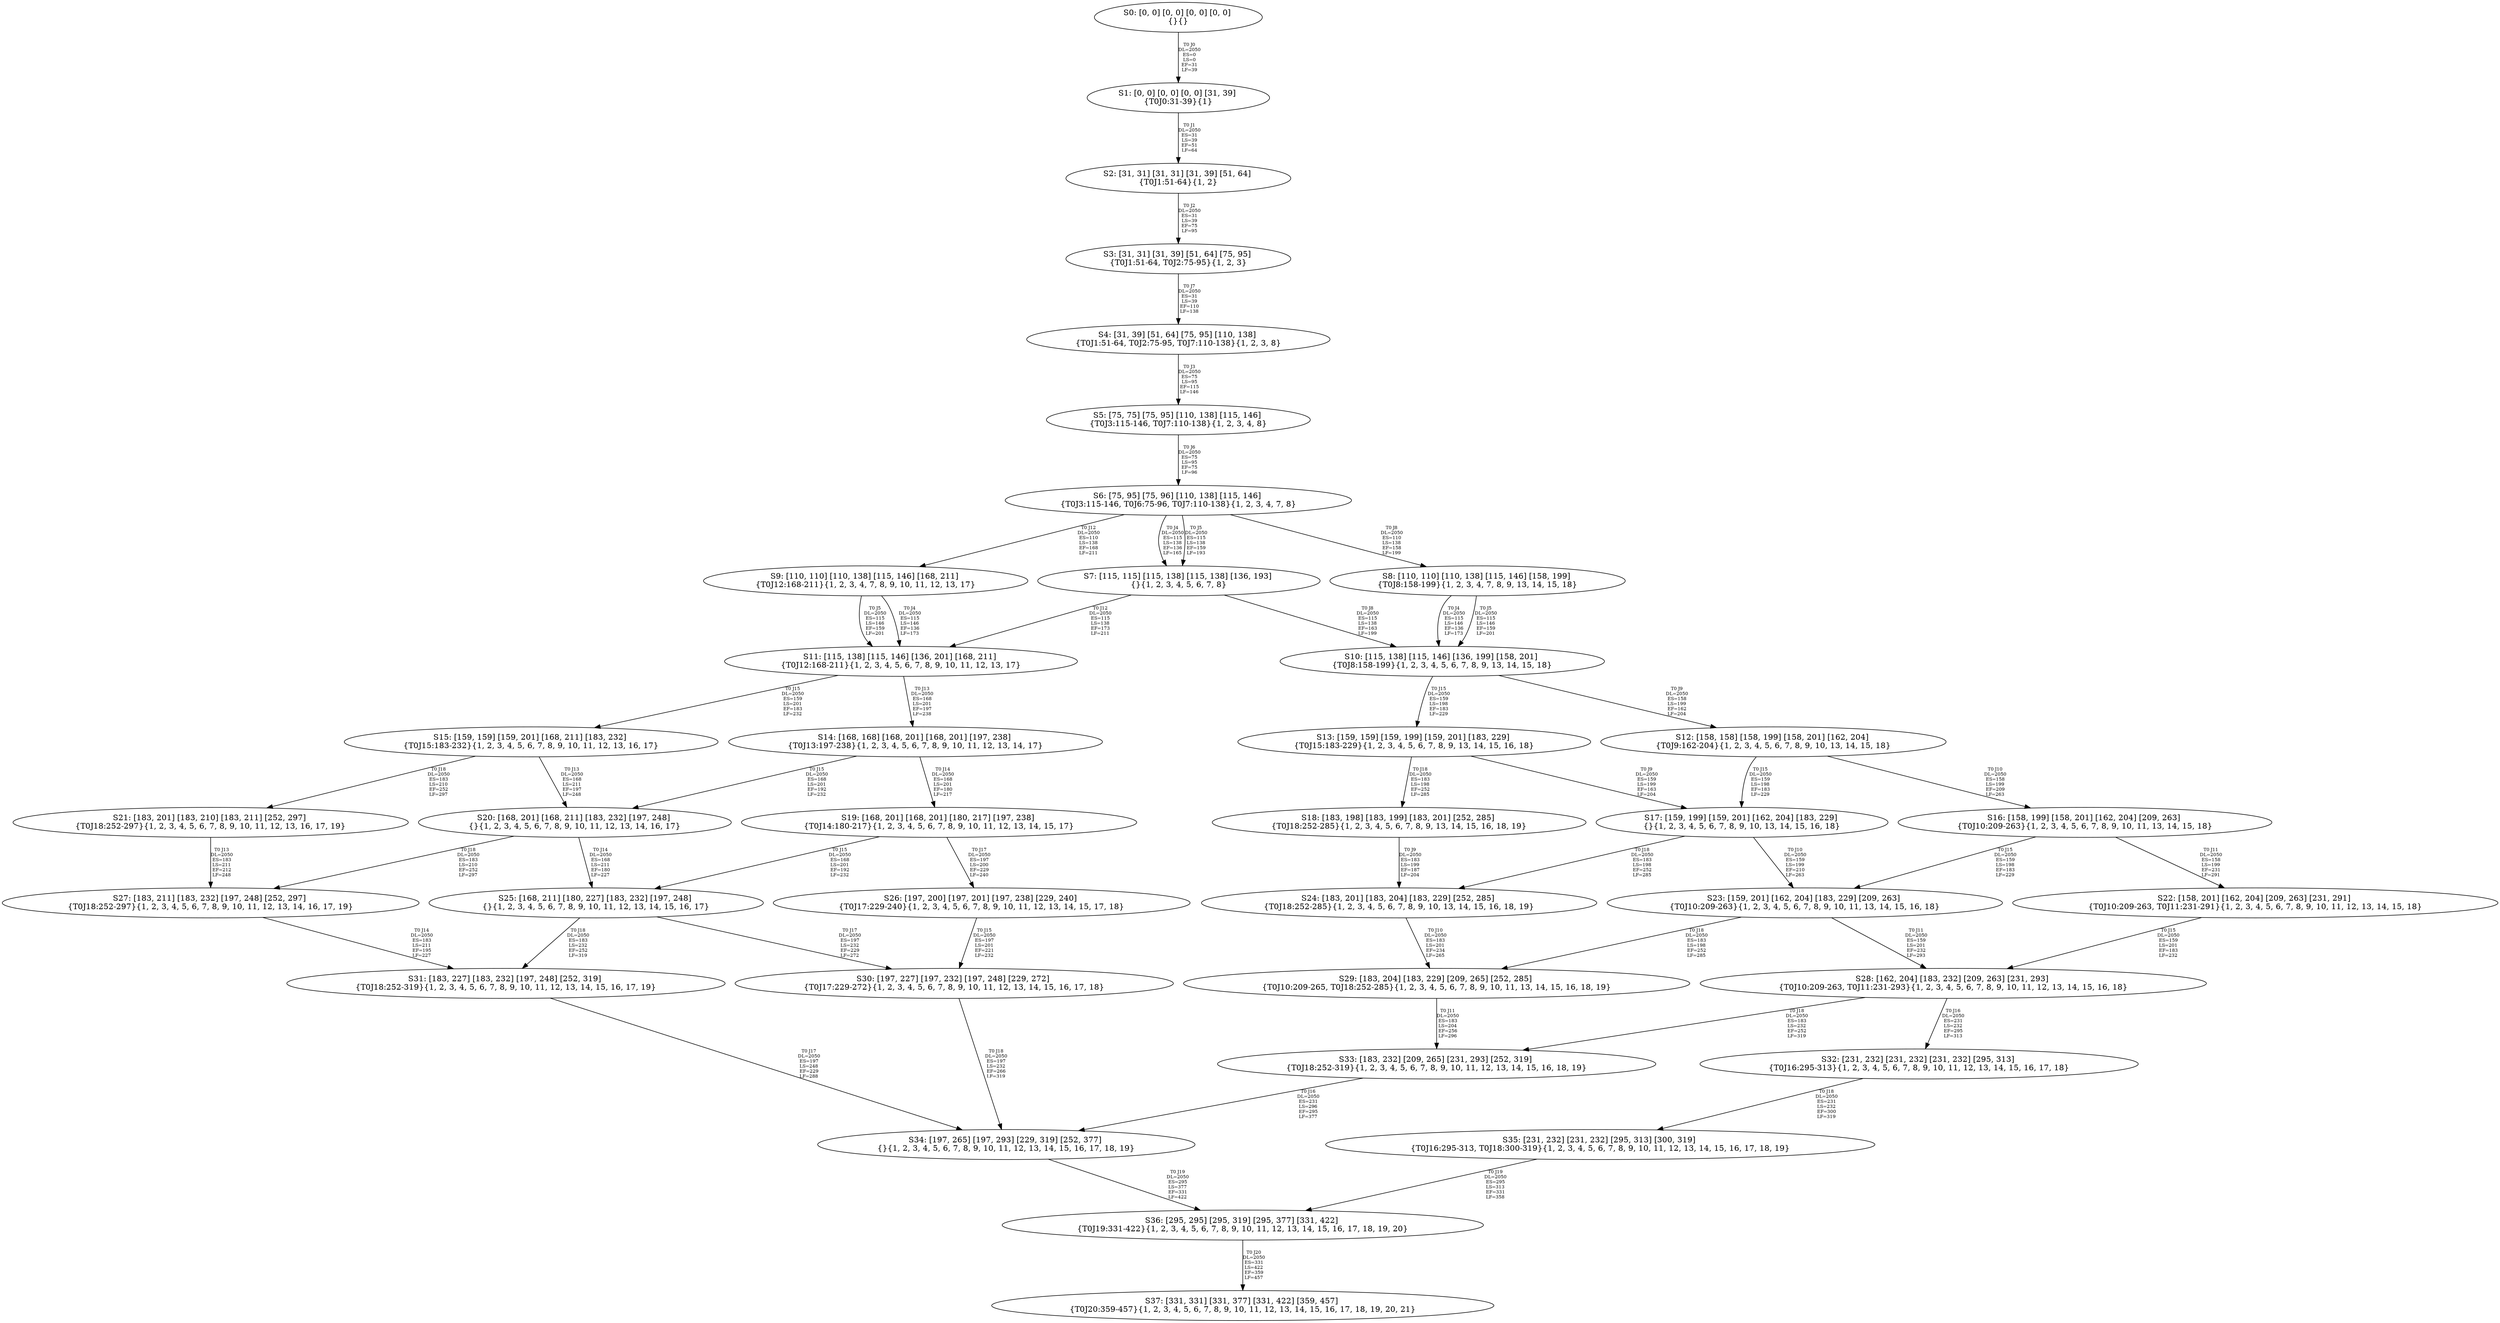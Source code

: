 digraph {
	S0[label="S0: [0, 0] [0, 0] [0, 0] [0, 0] \n{}{}"];
	S1[label="S1: [0, 0] [0, 0] [0, 0] [31, 39] \n{T0J0:31-39}{1}"];
	S2[label="S2: [31, 31] [31, 31] [31, 39] [51, 64] \n{T0J1:51-64}{1, 2}"];
	S3[label="S3: [31, 31] [31, 39] [51, 64] [75, 95] \n{T0J1:51-64, T0J2:75-95}{1, 2, 3}"];
	S4[label="S4: [31, 39] [51, 64] [75, 95] [110, 138] \n{T0J1:51-64, T0J2:75-95, T0J7:110-138}{1, 2, 3, 8}"];
	S5[label="S5: [75, 75] [75, 95] [110, 138] [115, 146] \n{T0J3:115-146, T0J7:110-138}{1, 2, 3, 4, 8}"];
	S6[label="S6: [75, 95] [75, 96] [110, 138] [115, 146] \n{T0J3:115-146, T0J6:75-96, T0J7:110-138}{1, 2, 3, 4, 7, 8}"];
	S7[label="S7: [115, 115] [115, 138] [115, 138] [136, 193] \n{}{1, 2, 3, 4, 5, 6, 7, 8}"];
	S8[label="S8: [110, 110] [110, 138] [115, 146] [158, 199] \n{T0J8:158-199}{1, 2, 3, 4, 7, 8, 9, 13, 14, 15, 18}"];
	S9[label="S9: [110, 110] [110, 138] [115, 146] [168, 211] \n{T0J12:168-211}{1, 2, 3, 4, 7, 8, 9, 10, 11, 12, 13, 17}"];
	S10[label="S10: [115, 138] [115, 146] [136, 199] [158, 201] \n{T0J8:158-199}{1, 2, 3, 4, 5, 6, 7, 8, 9, 13, 14, 15, 18}"];
	S11[label="S11: [115, 138] [115, 146] [136, 201] [168, 211] \n{T0J12:168-211}{1, 2, 3, 4, 5, 6, 7, 8, 9, 10, 11, 12, 13, 17}"];
	S12[label="S12: [158, 158] [158, 199] [158, 201] [162, 204] \n{T0J9:162-204}{1, 2, 3, 4, 5, 6, 7, 8, 9, 10, 13, 14, 15, 18}"];
	S13[label="S13: [159, 159] [159, 199] [159, 201] [183, 229] \n{T0J15:183-229}{1, 2, 3, 4, 5, 6, 7, 8, 9, 13, 14, 15, 16, 18}"];
	S14[label="S14: [168, 168] [168, 201] [168, 201] [197, 238] \n{T0J13:197-238}{1, 2, 3, 4, 5, 6, 7, 8, 9, 10, 11, 12, 13, 14, 17}"];
	S15[label="S15: [159, 159] [159, 201] [168, 211] [183, 232] \n{T0J15:183-232}{1, 2, 3, 4, 5, 6, 7, 8, 9, 10, 11, 12, 13, 16, 17}"];
	S16[label="S16: [158, 199] [158, 201] [162, 204] [209, 263] \n{T0J10:209-263}{1, 2, 3, 4, 5, 6, 7, 8, 9, 10, 11, 13, 14, 15, 18}"];
	S17[label="S17: [159, 199] [159, 201] [162, 204] [183, 229] \n{}{1, 2, 3, 4, 5, 6, 7, 8, 9, 10, 13, 14, 15, 16, 18}"];
	S18[label="S18: [183, 198] [183, 199] [183, 201] [252, 285] \n{T0J18:252-285}{1, 2, 3, 4, 5, 6, 7, 8, 9, 13, 14, 15, 16, 18, 19}"];
	S19[label="S19: [168, 201] [168, 201] [180, 217] [197, 238] \n{T0J14:180-217}{1, 2, 3, 4, 5, 6, 7, 8, 9, 10, 11, 12, 13, 14, 15, 17}"];
	S20[label="S20: [168, 201] [168, 211] [183, 232] [197, 248] \n{}{1, 2, 3, 4, 5, 6, 7, 8, 9, 10, 11, 12, 13, 14, 16, 17}"];
	S21[label="S21: [183, 201] [183, 210] [183, 211] [252, 297] \n{T0J18:252-297}{1, 2, 3, 4, 5, 6, 7, 8, 9, 10, 11, 12, 13, 16, 17, 19}"];
	S22[label="S22: [158, 201] [162, 204] [209, 263] [231, 291] \n{T0J10:209-263, T0J11:231-291}{1, 2, 3, 4, 5, 6, 7, 8, 9, 10, 11, 12, 13, 14, 15, 18}"];
	S23[label="S23: [159, 201] [162, 204] [183, 229] [209, 263] \n{T0J10:209-263}{1, 2, 3, 4, 5, 6, 7, 8, 9, 10, 11, 13, 14, 15, 16, 18}"];
	S24[label="S24: [183, 201] [183, 204] [183, 229] [252, 285] \n{T0J18:252-285}{1, 2, 3, 4, 5, 6, 7, 8, 9, 10, 13, 14, 15, 16, 18, 19}"];
	S25[label="S25: [168, 211] [180, 227] [183, 232] [197, 248] \n{}{1, 2, 3, 4, 5, 6, 7, 8, 9, 10, 11, 12, 13, 14, 15, 16, 17}"];
	S26[label="S26: [197, 200] [197, 201] [197, 238] [229, 240] \n{T0J17:229-240}{1, 2, 3, 4, 5, 6, 7, 8, 9, 10, 11, 12, 13, 14, 15, 17, 18}"];
	S27[label="S27: [183, 211] [183, 232] [197, 248] [252, 297] \n{T0J18:252-297}{1, 2, 3, 4, 5, 6, 7, 8, 9, 10, 11, 12, 13, 14, 16, 17, 19}"];
	S28[label="S28: [162, 204] [183, 232] [209, 263] [231, 293] \n{T0J10:209-263, T0J11:231-293}{1, 2, 3, 4, 5, 6, 7, 8, 9, 10, 11, 12, 13, 14, 15, 16, 18}"];
	S29[label="S29: [183, 204] [183, 229] [209, 265] [252, 285] \n{T0J10:209-265, T0J18:252-285}{1, 2, 3, 4, 5, 6, 7, 8, 9, 10, 11, 13, 14, 15, 16, 18, 19}"];
	S30[label="S30: [197, 227] [197, 232] [197, 248] [229, 272] \n{T0J17:229-272}{1, 2, 3, 4, 5, 6, 7, 8, 9, 10, 11, 12, 13, 14, 15, 16, 17, 18}"];
	S31[label="S31: [183, 227] [183, 232] [197, 248] [252, 319] \n{T0J18:252-319}{1, 2, 3, 4, 5, 6, 7, 8, 9, 10, 11, 12, 13, 14, 15, 16, 17, 19}"];
	S32[label="S32: [231, 232] [231, 232] [231, 232] [295, 313] \n{T0J16:295-313}{1, 2, 3, 4, 5, 6, 7, 8, 9, 10, 11, 12, 13, 14, 15, 16, 17, 18}"];
	S33[label="S33: [183, 232] [209, 265] [231, 293] [252, 319] \n{T0J18:252-319}{1, 2, 3, 4, 5, 6, 7, 8, 9, 10, 11, 12, 13, 14, 15, 16, 18, 19}"];
	S34[label="S34: [197, 265] [197, 293] [229, 319] [252, 377] \n{}{1, 2, 3, 4, 5, 6, 7, 8, 9, 10, 11, 12, 13, 14, 15, 16, 17, 18, 19}"];
	S35[label="S35: [231, 232] [231, 232] [295, 313] [300, 319] \n{T0J16:295-313, T0J18:300-319}{1, 2, 3, 4, 5, 6, 7, 8, 9, 10, 11, 12, 13, 14, 15, 16, 17, 18, 19}"];
	S36[label="S36: [295, 295] [295, 319] [295, 377] [331, 422] \n{T0J19:331-422}{1, 2, 3, 4, 5, 6, 7, 8, 9, 10, 11, 12, 13, 14, 15, 16, 17, 18, 19, 20}"];
	S37[label="S37: [331, 331] [331, 377] [331, 422] [359, 457] \n{T0J20:359-457}{1, 2, 3, 4, 5, 6, 7, 8, 9, 10, 11, 12, 13, 14, 15, 16, 17, 18, 19, 20, 21}"];
	S0 -> S1[label="T0 J0\nDL=2050\nES=0\nLS=0\nEF=31\nLF=39",fontsize=8];
	S1 -> S2[label="T0 J1\nDL=2050\nES=31\nLS=39\nEF=51\nLF=64",fontsize=8];
	S2 -> S3[label="T0 J2\nDL=2050\nES=31\nLS=39\nEF=75\nLF=95",fontsize=8];
	S3 -> S4[label="T0 J7\nDL=2050\nES=31\nLS=39\nEF=110\nLF=138",fontsize=8];
	S4 -> S5[label="T0 J3\nDL=2050\nES=75\nLS=95\nEF=115\nLF=146",fontsize=8];
	S5 -> S6[label="T0 J6\nDL=2050\nES=75\nLS=95\nEF=75\nLF=96",fontsize=8];
	S6 -> S7[label="T0 J4\nDL=2050\nES=115\nLS=138\nEF=136\nLF=165",fontsize=8];
	S6 -> S7[label="T0 J5\nDL=2050\nES=115\nLS=138\nEF=159\nLF=193",fontsize=8];
	S6 -> S8[label="T0 J8\nDL=2050\nES=110\nLS=138\nEF=158\nLF=199",fontsize=8];
	S6 -> S9[label="T0 J12\nDL=2050\nES=110\nLS=138\nEF=168\nLF=211",fontsize=8];
	S7 -> S10[label="T0 J8\nDL=2050\nES=115\nLS=138\nEF=163\nLF=199",fontsize=8];
	S7 -> S11[label="T0 J12\nDL=2050\nES=115\nLS=138\nEF=173\nLF=211",fontsize=8];
	S8 -> S10[label="T0 J4\nDL=2050\nES=115\nLS=146\nEF=136\nLF=173",fontsize=8];
	S8 -> S10[label="T0 J5\nDL=2050\nES=115\nLS=146\nEF=159\nLF=201",fontsize=8];
	S9 -> S11[label="T0 J4\nDL=2050\nES=115\nLS=146\nEF=136\nLF=173",fontsize=8];
	S9 -> S11[label="T0 J5\nDL=2050\nES=115\nLS=146\nEF=159\nLF=201",fontsize=8];
	S10 -> S12[label="T0 J9\nDL=2050\nES=158\nLS=199\nEF=162\nLF=204",fontsize=8];
	S10 -> S13[label="T0 J15\nDL=2050\nES=159\nLS=198\nEF=183\nLF=229",fontsize=8];
	S11 -> S14[label="T0 J13\nDL=2050\nES=168\nLS=201\nEF=197\nLF=238",fontsize=8];
	S11 -> S15[label="T0 J15\nDL=2050\nES=159\nLS=201\nEF=183\nLF=232",fontsize=8];
	S12 -> S16[label="T0 J10\nDL=2050\nES=158\nLS=199\nEF=209\nLF=263",fontsize=8];
	S12 -> S17[label="T0 J15\nDL=2050\nES=159\nLS=198\nEF=183\nLF=229",fontsize=8];
	S13 -> S17[label="T0 J9\nDL=2050\nES=159\nLS=199\nEF=163\nLF=204",fontsize=8];
	S13 -> S18[label="T0 J18\nDL=2050\nES=183\nLS=198\nEF=252\nLF=285",fontsize=8];
	S14 -> S19[label="T0 J14\nDL=2050\nES=168\nLS=201\nEF=180\nLF=217",fontsize=8];
	S14 -> S20[label="T0 J15\nDL=2050\nES=168\nLS=201\nEF=192\nLF=232",fontsize=8];
	S15 -> S20[label="T0 J13\nDL=2050\nES=168\nLS=211\nEF=197\nLF=248",fontsize=8];
	S15 -> S21[label="T0 J18\nDL=2050\nES=183\nLS=210\nEF=252\nLF=297",fontsize=8];
	S16 -> S22[label="T0 J11\nDL=2050\nES=158\nLS=199\nEF=231\nLF=291",fontsize=8];
	S16 -> S23[label="T0 J15\nDL=2050\nES=159\nLS=198\nEF=183\nLF=229",fontsize=8];
	S17 -> S23[label="T0 J10\nDL=2050\nES=159\nLS=199\nEF=210\nLF=263",fontsize=8];
	S17 -> S24[label="T0 J18\nDL=2050\nES=183\nLS=198\nEF=252\nLF=285",fontsize=8];
	S18 -> S24[label="T0 J9\nDL=2050\nES=183\nLS=199\nEF=187\nLF=204",fontsize=8];
	S19 -> S25[label="T0 J15\nDL=2050\nES=168\nLS=201\nEF=192\nLF=232",fontsize=8];
	S19 -> S26[label="T0 J17\nDL=2050\nES=197\nLS=200\nEF=229\nLF=240",fontsize=8];
	S20 -> S25[label="T0 J14\nDL=2050\nES=168\nLS=211\nEF=180\nLF=227",fontsize=8];
	S20 -> S27[label="T0 J18\nDL=2050\nES=183\nLS=210\nEF=252\nLF=297",fontsize=8];
	S21 -> S27[label="T0 J13\nDL=2050\nES=183\nLS=211\nEF=212\nLF=248",fontsize=8];
	S22 -> S28[label="T0 J15\nDL=2050\nES=159\nLS=201\nEF=183\nLF=232",fontsize=8];
	S23 -> S28[label="T0 J11\nDL=2050\nES=159\nLS=201\nEF=232\nLF=293",fontsize=8];
	S23 -> S29[label="T0 J18\nDL=2050\nES=183\nLS=198\nEF=252\nLF=285",fontsize=8];
	S24 -> S29[label="T0 J10\nDL=2050\nES=183\nLS=201\nEF=234\nLF=265",fontsize=8];
	S25 -> S30[label="T0 J17\nDL=2050\nES=197\nLS=232\nEF=229\nLF=272",fontsize=8];
	S25 -> S31[label="T0 J18\nDL=2050\nES=183\nLS=232\nEF=252\nLF=319",fontsize=8];
	S26 -> S30[label="T0 J15\nDL=2050\nES=197\nLS=201\nEF=221\nLF=232",fontsize=8];
	S27 -> S31[label="T0 J14\nDL=2050\nES=183\nLS=211\nEF=195\nLF=227",fontsize=8];
	S28 -> S32[label="T0 J16\nDL=2050\nES=231\nLS=232\nEF=295\nLF=313",fontsize=8];
	S28 -> S33[label="T0 J18\nDL=2050\nES=183\nLS=232\nEF=252\nLF=319",fontsize=8];
	S29 -> S33[label="T0 J11\nDL=2050\nES=183\nLS=204\nEF=256\nLF=296",fontsize=8];
	S30 -> S34[label="T0 J18\nDL=2050\nES=197\nLS=232\nEF=266\nLF=319",fontsize=8];
	S31 -> S34[label="T0 J17\nDL=2050\nES=197\nLS=248\nEF=229\nLF=288",fontsize=8];
	S32 -> S35[label="T0 J18\nDL=2050\nES=231\nLS=232\nEF=300\nLF=319",fontsize=8];
	S33 -> S34[label="T0 J16\nDL=2050\nES=231\nLS=296\nEF=295\nLF=377",fontsize=8];
	S34 -> S36[label="T0 J19\nDL=2050\nES=295\nLS=377\nEF=331\nLF=422",fontsize=8];
	S35 -> S36[label="T0 J19\nDL=2050\nES=295\nLS=313\nEF=331\nLF=358",fontsize=8];
	S36 -> S37[label="T0 J20\nDL=2050\nES=331\nLS=422\nEF=359\nLF=457",fontsize=8];
}
